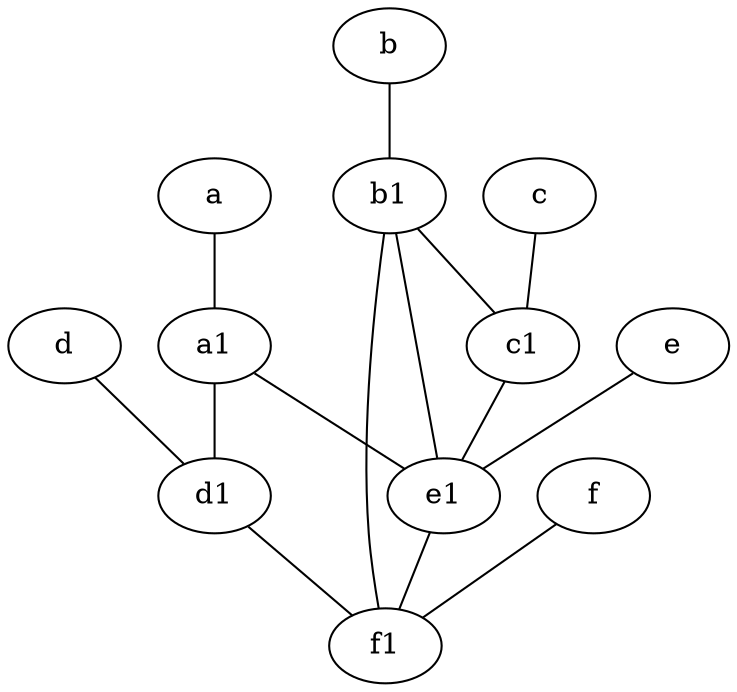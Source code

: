 graph {
	node [labelfontsize=50]
	c [labelfontsize=50 pos="4.5,2!"]
	b1 [labelfontsize=50 pos="9,4!"]
	d1 [labelfontsize=50 pos="3,5!"]
	c1 [labelfontsize=50 pos="4.5,3!"]
	b [labelfontsize=50 pos="10,4!"]
	a1 [labelfontsize=50 pos="8,3!"]
	d [labelfontsize=50 pos="2,5!"]
	e1 [labelfontsize=50 pos="7,7!"]
	e [labelfontsize=50 pos="7,9!"]
	a [labelfontsize=50 pos="8,2!"]
	f1 [labelfontsize=50 pos="3,8!"]
	f [labelfontsize=50 pos="3,9!"]
	f -- f1
	e -- e1
	b1 -- c1
	b -- b1
	e1 -- f1
	a1 -- d1
	b1 -- f1
	a -- a1
	a1 -- e1
	d -- d1
	b1 -- e1
	c -- c1
	d1 -- f1
	c1 -- e1
}
